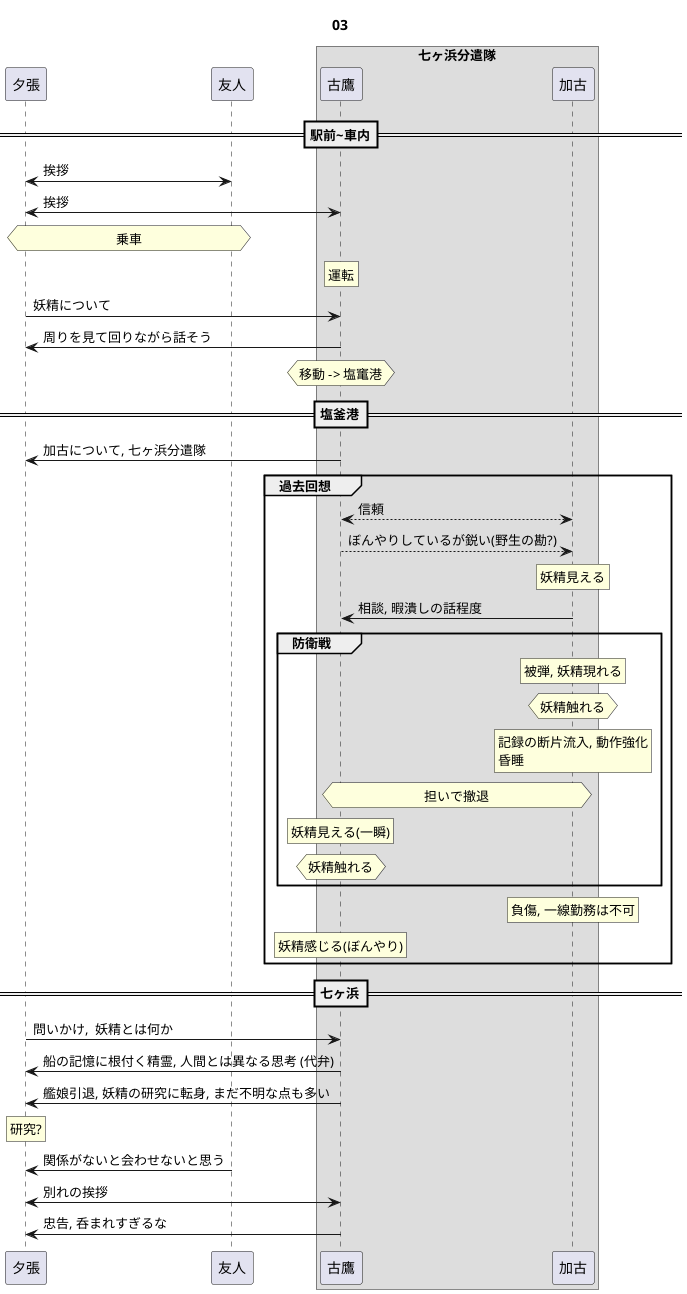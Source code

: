 @startuml plot

title 03
participant 夕張
participant 友人
box 七ヶ浜分遣隊
    participant 古鷹
    participant 加古
end box

==駅前~車内==
    夕張 <-> 友人 : 挨拶
    夕張 <-> 古鷹 : 挨拶
    hnote over 夕張, 友人 : 乗車
    rnote over 古鷹 : 運転
    夕張 -> 古鷹 : 妖精について
    古鷹 -> 夕張 : 周りを見て回りながら話そう
    hnote over 古鷹 : 移動 -> 塩竃港
==塩釜港==
    古鷹 -> 夕張 : 加古について, 七ヶ浜分遣隊
    group 過去回想
        古鷹 <--> 加古 : 信頼
        古鷹 --> 加古 : ぼんやりしているが鋭い(野生の勘?)
        rnote over 加古 : 妖精見える
        加古 -> 古鷹 : 相談, 暇潰しの話程度
        group 防衛戦
            rnote over 加古 : 被弾, 妖精現れる
            hnote over 加古 : 妖精触れる
            rnote over 加古 : 記録の断片流入, 動作強化\n昏睡
            hnote over 古鷹, 加古 : 担いで撤退
            rnote over 古鷹 : 妖精見える(一瞬)
            hnote over 古鷹 : 妖精触れる
        end
        rnote over 加古 : 負傷, 一線勤務は不可
        rnote over 古鷹 : 妖精感じる(ぼんやり)
    end
==七ヶ浜==
    夕張 -> 古鷹 : 問いかけ,  妖精とは何か
    古鷹 -> 夕張 : 船の記憶に根付く精霊, 人間とは異なる思考 (代弁)
    古鷹 -> 夕張 : 艦娘引退, 妖精の研究に転身, まだ不明な点も多い
    rnote over 夕張 : 研究?
    友人 -> 夕張 : 関係がないと会わせないと思う
    夕張 <-> 古鷹 : 別れの挨拶
    古鷹 -> 夕張 : 忠告, 呑まれすぎるな

@enduml
